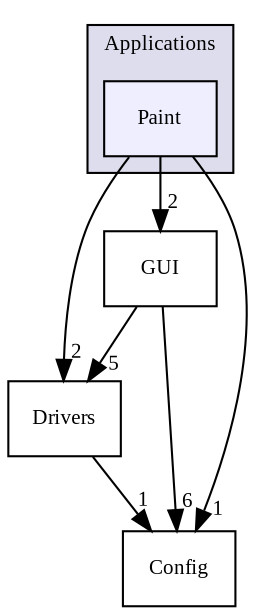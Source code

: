 digraph "Paint" {
  compound=true
  node [ fontsize="10", fontname="TimesNewRoman"];
  edge [ labelfontsize="10", labelfontname="TimesNewRoman"];
  subgraph clusterdir_3352201c8297b49070269adae53d2a56 {
    graph [ bgcolor="#ddddee", pencolor="black", label="Applications" fontname="TimesNewRoman", fontsize="10", URL="dir_3352201c8297b49070269adae53d2a56.html"]
  dir_d37051598f8c5ed29ff6bda75e21ad69 [shape=box, label="Paint", style="filled", fillcolor="#eeeeff", pencolor="black", URL="dir_d37051598f8c5ed29ff6bda75e21ad69.html"];
  }
  dir_2e65faa0945d6e1f05f940285ea6dae8 [shape=box label="GUI" URL="dir_2e65faa0945d6e1f05f940285ea6dae8.html"];
  dir_abb47d9036a42ab5431b8adc2735c9e9 [shape=box label="Drivers" URL="dir_abb47d9036a42ab5431b8adc2735c9e9.html"];
  dir_95159fc6f8f337200fe1cf14cb13c2a7 [shape=box label="Config" URL="dir_95159fc6f8f337200fe1cf14cb13c2a7.html"];
  dir_2e65faa0945d6e1f05f940285ea6dae8->dir_abb47d9036a42ab5431b8adc2735c9e9 [headlabel="5", labeldistance=1.5 headhref="dir_000003_000001.html"];
  dir_2e65faa0945d6e1f05f940285ea6dae8->dir_95159fc6f8f337200fe1cf14cb13c2a7 [headlabel="6", labeldistance=1.5 headhref="dir_000003_000004.html"];
  dir_d37051598f8c5ed29ff6bda75e21ad69->dir_2e65faa0945d6e1f05f940285ea6dae8 [headlabel="2", labeldistance=1.5 headhref="dir_000007_000003.html"];
  dir_d37051598f8c5ed29ff6bda75e21ad69->dir_abb47d9036a42ab5431b8adc2735c9e9 [headlabel="2", labeldistance=1.5 headhref="dir_000007_000001.html"];
  dir_d37051598f8c5ed29ff6bda75e21ad69->dir_95159fc6f8f337200fe1cf14cb13c2a7 [headlabel="1", labeldistance=1.5 headhref="dir_000007_000004.html"];
  dir_abb47d9036a42ab5431b8adc2735c9e9->dir_95159fc6f8f337200fe1cf14cb13c2a7 [headlabel="1", labeldistance=1.5 headhref="dir_000001_000004.html"];
}
